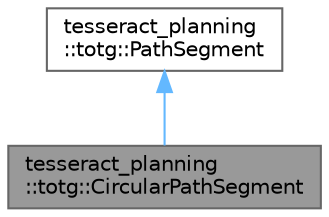 digraph "tesseract_planning::totg::CircularPathSegment"
{
 // LATEX_PDF_SIZE
  bgcolor="transparent";
  edge [fontname=Helvetica,fontsize=10,labelfontname=Helvetica,labelfontsize=10];
  node [fontname=Helvetica,fontsize=10,shape=box,height=0.2,width=0.4];
  Node1 [label="tesseract_planning\l::totg::CircularPathSegment",height=0.2,width=0.4,color="gray40", fillcolor="grey60", style="filled", fontcolor="black",tooltip=" "];
  Node2 -> Node1 [dir="back",color="steelblue1",style="solid"];
  Node2 [label="tesseract_planning\l::totg::PathSegment",height=0.2,width=0.4,color="gray40", fillcolor="white", style="filled",URL="$de/dc1/classtesseract__planning_1_1totg_1_1PathSegment.html",tooltip=" "];
}
